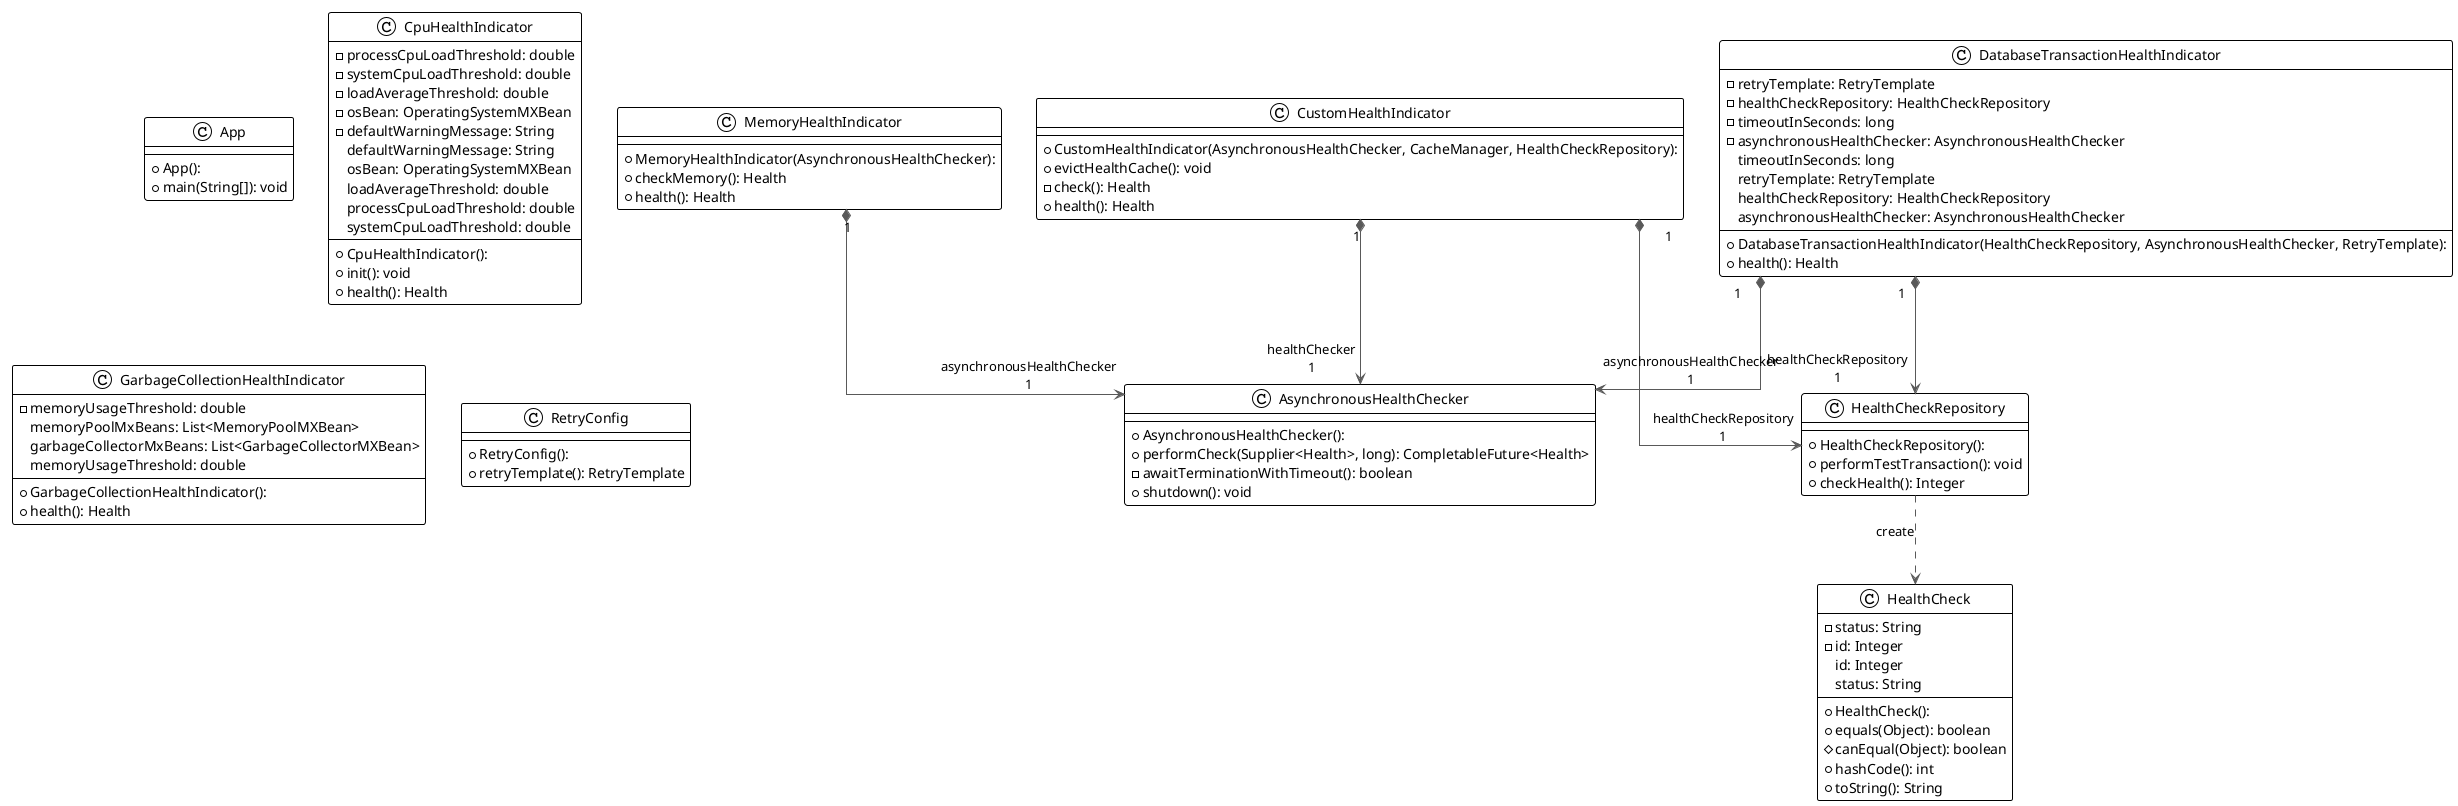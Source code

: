 @startuml

!theme plain
top to bottom direction
skinparam linetype ortho

class App {
  + App(): 
  + main(String[]): void
}
class AsynchronousHealthChecker {
  + AsynchronousHealthChecker(): 
  + performCheck(Supplier<Health>, long): CompletableFuture<Health>
  - awaitTerminationWithTimeout(): boolean
  + shutdown(): void
}
class CpuHealthIndicator {
  + CpuHealthIndicator(): 
  - processCpuLoadThreshold: double
  - systemCpuLoadThreshold: double
  - loadAverageThreshold: double
  - osBean: OperatingSystemMXBean
  - defaultWarningMessage: String
  + init(): void
  + health(): Health
   defaultWarningMessage: String
   osBean: OperatingSystemMXBean
   loadAverageThreshold: double
   processCpuLoadThreshold: double
   systemCpuLoadThreshold: double
}
class CustomHealthIndicator {
  + CustomHealthIndicator(AsynchronousHealthChecker, CacheManager, HealthCheckRepository): 
  + evictHealthCache(): void
  - check(): Health
  + health(): Health
}
class DatabaseTransactionHealthIndicator {
  + DatabaseTransactionHealthIndicator(HealthCheckRepository, AsynchronousHealthChecker, RetryTemplate): 
  - retryTemplate: RetryTemplate
  - healthCheckRepository: HealthCheckRepository
  - timeoutInSeconds: long
  - asynchronousHealthChecker: AsynchronousHealthChecker
  + health(): Health
   timeoutInSeconds: long
   retryTemplate: RetryTemplate
   healthCheckRepository: HealthCheckRepository
   asynchronousHealthChecker: AsynchronousHealthChecker
}
class GarbageCollectionHealthIndicator {
  + GarbageCollectionHealthIndicator(): 
  - memoryUsageThreshold: double
  + health(): Health
   memoryPoolMxBeans: List<MemoryPoolMXBean>
   garbageCollectorMxBeans: List<GarbageCollectorMXBean>
   memoryUsageThreshold: double
}
class HealthCheck {
  + HealthCheck(): 
  - status: String
  - id: Integer
  + equals(Object): boolean
  # canEqual(Object): boolean
  + hashCode(): int
  + toString(): String
   id: Integer
   status: String
}
class HealthCheckRepository {
  + HealthCheckRepository(): 
  + performTestTransaction(): void
  + checkHealth(): Integer
}
class MemoryHealthIndicator {
  + MemoryHealthIndicator(AsynchronousHealthChecker): 
  + checkMemory(): Health
  + health(): Health
}
class RetryConfig {
  + RetryConfig(): 
  + retryTemplate(): RetryTemplate
}

CustomHealthIndicator              "1" *-[#595959,plain]-> "healthChecker\n1" AsynchronousHealthChecker          
CustomHealthIndicator              "1" *-[#595959,plain]-> "healthCheckRepository\n1" HealthCheckRepository              
DatabaseTransactionHealthIndicator "1" *-[#595959,plain]-> "asynchronousHealthChecker\n1" AsynchronousHealthChecker          
DatabaseTransactionHealthIndicator "1" *-[#595959,plain]-> "healthCheckRepository\n1" HealthCheckRepository              
HealthCheckRepository               -[#595959,dashed]->  HealthCheck                        : "«create»"
MemoryHealthIndicator              "1" *-[#595959,plain]-> "asynchronousHealthChecker\n1" AsynchronousHealthChecker          
@enduml
